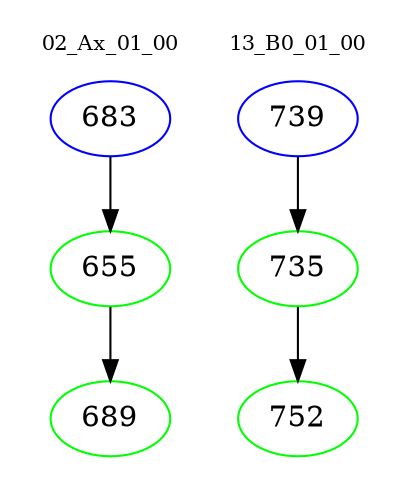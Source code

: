 digraph{
subgraph cluster_0 {
color = white
label = "02_Ax_01_00";
fontsize=10;
T0_683 [label="683", color="blue"]
T0_683 -> T0_655 [color="black"]
T0_655 [label="655", color="green"]
T0_655 -> T0_689 [color="black"]
T0_689 [label="689", color="green"]
}
subgraph cluster_1 {
color = white
label = "13_B0_01_00";
fontsize=10;
T1_739 [label="739", color="blue"]
T1_739 -> T1_735 [color="black"]
T1_735 [label="735", color="green"]
T1_735 -> T1_752 [color="black"]
T1_752 [label="752", color="green"]
}
}
